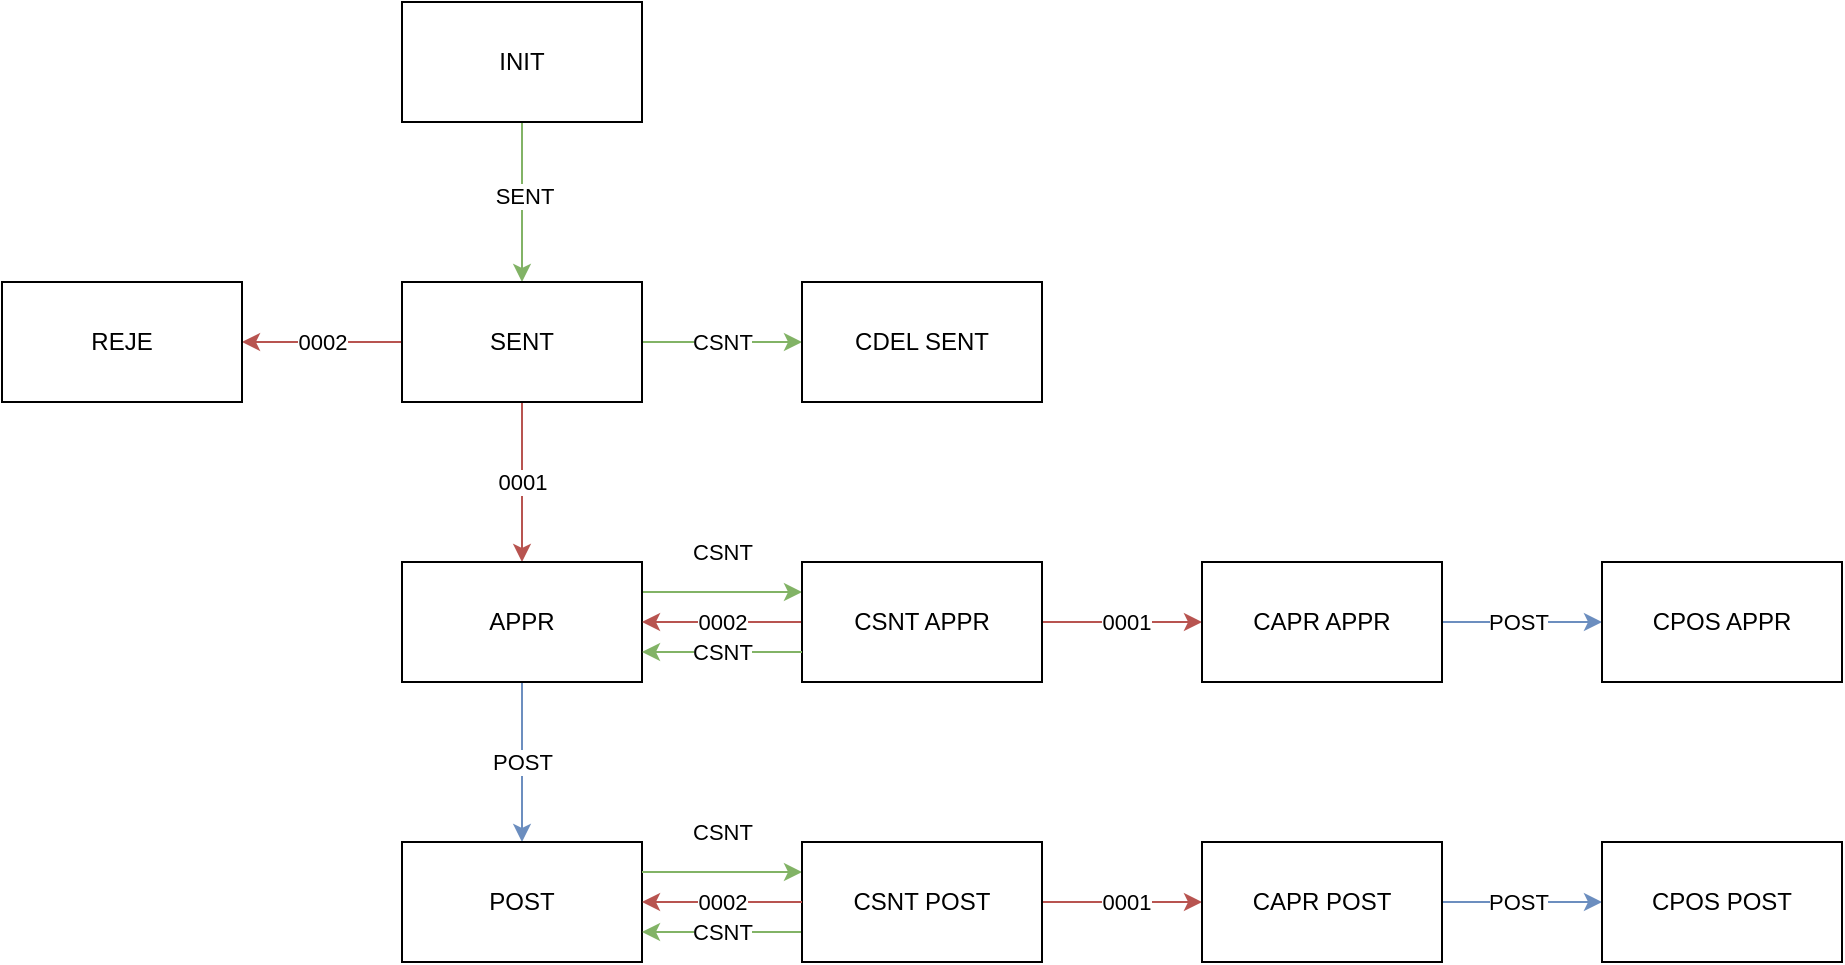 <mxfile version="22.1.3" type="github">
  <diagram name="Strona-1" id="chXkMR1agN1TmntSEI0J">
    <mxGraphModel dx="1195" dy="625" grid="1" gridSize="10" guides="1" tooltips="1" connect="1" arrows="1" fold="1" page="1" pageScale="1" pageWidth="827" pageHeight="1169" math="0" shadow="0">
      <root>
        <mxCell id="0" />
        <mxCell id="1" parent="0" />
        <mxCell id="xTvvYgc8825X2X3HGFkp-15" value="" style="edgeStyle=orthogonalEdgeStyle;rounded=0;orthogonalLoop=1;jettySize=auto;html=1;fillColor=#d5e8d4;strokeColor=#82b366;" parent="1" source="xTvvYgc8825X2X3HGFkp-17" target="xTvvYgc8825X2X3HGFkp-20" edge="1">
          <mxGeometry relative="1" as="geometry" />
        </mxCell>
        <mxCell id="xTvvYgc8825X2X3HGFkp-16" value="SENT" style="edgeLabel;html=1;align=center;verticalAlign=middle;resizable=0;points=[];" parent="xTvvYgc8825X2X3HGFkp-15" vertex="1" connectable="0">
          <mxGeometry x="-0.075" y="1" relative="1" as="geometry">
            <mxPoint as="offset" />
          </mxGeometry>
        </mxCell>
        <mxCell id="xTvvYgc8825X2X3HGFkp-17" value="INIT" style="rounded=0;whiteSpace=wrap;html=1;" parent="1" vertex="1">
          <mxGeometry x="200" y="140" width="120" height="60" as="geometry" />
        </mxCell>
        <mxCell id="xTvvYgc8825X2X3HGFkp-18" value="CSNT" style="edgeStyle=orthogonalEdgeStyle;rounded=0;orthogonalLoop=1;jettySize=auto;html=1;fillColor=#d5e8d4;strokeColor=#82b366;" parent="1" source="xTvvYgc8825X2X3HGFkp-20" target="xTvvYgc8825X2X3HGFkp-21" edge="1">
          <mxGeometry relative="1" as="geometry" />
        </mxCell>
        <mxCell id="xTvvYgc8825X2X3HGFkp-19" value="0001" style="edgeStyle=orthogonalEdgeStyle;rounded=0;orthogonalLoop=1;jettySize=auto;html=1;fillColor=#f8cecc;strokeColor=#b85450;" parent="1" source="xTvvYgc8825X2X3HGFkp-20" target="xTvvYgc8825X2X3HGFkp-23" edge="1">
          <mxGeometry relative="1" as="geometry" />
        </mxCell>
        <mxCell id="xTvvYgc8825X2X3HGFkp-50" value="0002" style="edgeStyle=orthogonalEdgeStyle;rounded=0;orthogonalLoop=1;jettySize=auto;html=1;fillColor=#f8cecc;strokeColor=#b85450;" parent="1" source="xTvvYgc8825X2X3HGFkp-20" target="xTvvYgc8825X2X3HGFkp-49" edge="1">
          <mxGeometry relative="1" as="geometry" />
        </mxCell>
        <mxCell id="xTvvYgc8825X2X3HGFkp-20" value="SENT" style="rounded=0;whiteSpace=wrap;html=1;" parent="1" vertex="1">
          <mxGeometry x="200" y="280" width="120" height="60" as="geometry" />
        </mxCell>
        <mxCell id="xTvvYgc8825X2X3HGFkp-21" value="CDEL SENT" style="rounded=0;whiteSpace=wrap;html=1;" parent="1" vertex="1">
          <mxGeometry x="400" y="280" width="120" height="60" as="geometry" />
        </mxCell>
        <mxCell id="xTvvYgc8825X2X3HGFkp-22" value="CSNT" style="edgeStyle=orthogonalEdgeStyle;rounded=0;orthogonalLoop=1;jettySize=auto;html=1;entryX=0;entryY=0.25;entryDx=0;entryDy=0;exitX=1;exitY=0.25;exitDx=0;exitDy=0;fillColor=#d5e8d4;strokeColor=#82b366;" parent="1" source="xTvvYgc8825X2X3HGFkp-23" target="xTvvYgc8825X2X3HGFkp-24" edge="1">
          <mxGeometry y="20" relative="1" as="geometry">
            <mxPoint as="offset" />
          </mxGeometry>
        </mxCell>
        <mxCell id="xTvvYgc8825X2X3HGFkp-32" value="POST" style="edgeStyle=orthogonalEdgeStyle;rounded=0;orthogonalLoop=1;jettySize=auto;html=1;fillColor=#dae8fc;strokeColor=#6c8ebf;" parent="1" source="xTvvYgc8825X2X3HGFkp-23" target="xTvvYgc8825X2X3HGFkp-31" edge="1">
          <mxGeometry relative="1" as="geometry" />
        </mxCell>
        <mxCell id="xTvvYgc8825X2X3HGFkp-23" value="APPR" style="rounded=0;whiteSpace=wrap;html=1;" parent="1" vertex="1">
          <mxGeometry x="200" y="420" width="120" height="60" as="geometry" />
        </mxCell>
        <mxCell id="xTvvYgc8825X2X3HGFkp-28" value="" style="edgeStyle=orthogonalEdgeStyle;rounded=0;orthogonalLoop=1;jettySize=auto;html=1;fillColor=#f8cecc;strokeColor=#b85450;" parent="1" source="xTvvYgc8825X2X3HGFkp-24" target="xTvvYgc8825X2X3HGFkp-27" edge="1">
          <mxGeometry relative="1" as="geometry" />
        </mxCell>
        <mxCell id="xTvvYgc8825X2X3HGFkp-29" value="0001" style="edgeLabel;html=1;align=center;verticalAlign=middle;resizable=0;points=[];" parent="xTvvYgc8825X2X3HGFkp-28" vertex="1" connectable="0">
          <mxGeometry x="0.05" relative="1" as="geometry">
            <mxPoint as="offset" />
          </mxGeometry>
        </mxCell>
        <mxCell id="xTvvYgc8825X2X3HGFkp-30" value="0002" style="edgeStyle=orthogonalEdgeStyle;rounded=0;orthogonalLoop=1;jettySize=auto;html=1;exitX=0;exitY=0.5;exitDx=0;exitDy=0;entryX=1;entryY=0.5;entryDx=0;entryDy=0;fillColor=#f8cecc;strokeColor=#b85450;" parent="1" source="xTvvYgc8825X2X3HGFkp-24" target="xTvvYgc8825X2X3HGFkp-23" edge="1">
          <mxGeometry relative="1" as="geometry" />
        </mxCell>
        <mxCell id="xTvvYgc8825X2X3HGFkp-24" value="CSNT APPR" style="rounded=0;whiteSpace=wrap;html=1;" parent="1" vertex="1">
          <mxGeometry x="400" y="420" width="120" height="60" as="geometry" />
        </mxCell>
        <mxCell id="xTvvYgc8825X2X3HGFkp-34" value="" style="edgeStyle=orthogonalEdgeStyle;rounded=0;orthogonalLoop=1;jettySize=auto;html=1;fillColor=#dae8fc;strokeColor=#6c8ebf;" parent="1" source="xTvvYgc8825X2X3HGFkp-27" target="xTvvYgc8825X2X3HGFkp-33" edge="1">
          <mxGeometry relative="1" as="geometry" />
        </mxCell>
        <mxCell id="xTvvYgc8825X2X3HGFkp-35" value="POST" style="edgeLabel;html=1;align=center;verticalAlign=middle;resizable=0;points=[];" parent="xTvvYgc8825X2X3HGFkp-34" vertex="1" connectable="0">
          <mxGeometry x="-0.05" relative="1" as="geometry">
            <mxPoint as="offset" />
          </mxGeometry>
        </mxCell>
        <mxCell id="xTvvYgc8825X2X3HGFkp-27" value="CAPR APPR" style="rounded=0;whiteSpace=wrap;html=1;" parent="1" vertex="1">
          <mxGeometry x="600" y="420" width="120" height="60" as="geometry" />
        </mxCell>
        <mxCell id="xTvvYgc8825X2X3HGFkp-31" value="POST" style="rounded=0;whiteSpace=wrap;html=1;" parent="1" vertex="1">
          <mxGeometry x="200" y="560" width="120" height="60" as="geometry" />
        </mxCell>
        <mxCell id="xTvvYgc8825X2X3HGFkp-33" value="CPOS APPR" style="rounded=0;whiteSpace=wrap;html=1;" parent="1" vertex="1">
          <mxGeometry x="800" y="420" width="120" height="60" as="geometry" />
        </mxCell>
        <mxCell id="xTvvYgc8825X2X3HGFkp-38" value="CSNT" style="edgeStyle=orthogonalEdgeStyle;rounded=0;orthogonalLoop=1;jettySize=auto;html=1;entryX=0;entryY=0.25;entryDx=0;entryDy=0;exitX=1;exitY=0.25;exitDx=0;exitDy=0;fillColor=#d5e8d4;strokeColor=#82b366;" parent="1" source="xTvvYgc8825X2X3HGFkp-31" target="xTvvYgc8825X2X3HGFkp-42" edge="1">
          <mxGeometry y="20" relative="1" as="geometry">
            <mxPoint x="320" y="575" as="sourcePoint" />
            <mxPoint as="offset" />
          </mxGeometry>
        </mxCell>
        <mxCell id="xTvvYgc8825X2X3HGFkp-39" value="" style="edgeStyle=orthogonalEdgeStyle;rounded=0;orthogonalLoop=1;jettySize=auto;html=1;fillColor=#f8cecc;strokeColor=#b85450;" parent="1" source="xTvvYgc8825X2X3HGFkp-42" target="xTvvYgc8825X2X3HGFkp-45" edge="1">
          <mxGeometry relative="1" as="geometry" />
        </mxCell>
        <mxCell id="xTvvYgc8825X2X3HGFkp-40" value="0001" style="edgeLabel;html=1;align=center;verticalAlign=middle;resizable=0;points=[];" parent="xTvvYgc8825X2X3HGFkp-39" vertex="1" connectable="0">
          <mxGeometry x="0.05" relative="1" as="geometry">
            <mxPoint as="offset" />
          </mxGeometry>
        </mxCell>
        <mxCell id="xTvvYgc8825X2X3HGFkp-41" value="CSNT" style="edgeStyle=orthogonalEdgeStyle;rounded=0;orthogonalLoop=1;jettySize=auto;html=1;exitX=0;exitY=0.75;exitDx=0;exitDy=0;entryX=1;entryY=0.75;entryDx=0;entryDy=0;fillColor=#d5e8d4;strokeColor=#82b366;" parent="1" source="xTvvYgc8825X2X3HGFkp-42" target="xTvvYgc8825X2X3HGFkp-31" edge="1">
          <mxGeometry relative="1" as="geometry">
            <mxPoint x="320" y="605" as="targetPoint" />
          </mxGeometry>
        </mxCell>
        <mxCell id="xTvvYgc8825X2X3HGFkp-42" value="CSNT POST" style="rounded=0;whiteSpace=wrap;html=1;" parent="1" vertex="1">
          <mxGeometry x="400" y="560" width="120" height="60" as="geometry" />
        </mxCell>
        <mxCell id="xTvvYgc8825X2X3HGFkp-43" value="" style="edgeStyle=orthogonalEdgeStyle;rounded=0;orthogonalLoop=1;jettySize=auto;html=1;fillColor=#dae8fc;strokeColor=#6c8ebf;" parent="1" source="xTvvYgc8825X2X3HGFkp-45" target="xTvvYgc8825X2X3HGFkp-46" edge="1">
          <mxGeometry relative="1" as="geometry" />
        </mxCell>
        <mxCell id="xTvvYgc8825X2X3HGFkp-44" value="POST" style="edgeLabel;html=1;align=center;verticalAlign=middle;resizable=0;points=[];" parent="xTvvYgc8825X2X3HGFkp-43" vertex="1" connectable="0">
          <mxGeometry x="-0.05" relative="1" as="geometry">
            <mxPoint as="offset" />
          </mxGeometry>
        </mxCell>
        <mxCell id="xTvvYgc8825X2X3HGFkp-45" value="CAPR POST" style="rounded=0;whiteSpace=wrap;html=1;" parent="1" vertex="1">
          <mxGeometry x="600" y="560" width="120" height="60" as="geometry" />
        </mxCell>
        <mxCell id="xTvvYgc8825X2X3HGFkp-46" value="CPOS POST" style="rounded=0;whiteSpace=wrap;html=1;" parent="1" vertex="1">
          <mxGeometry x="800" y="560" width="120" height="60" as="geometry" />
        </mxCell>
        <mxCell id="xTvvYgc8825X2X3HGFkp-47" value="CSNT" style="edgeStyle=orthogonalEdgeStyle;rounded=0;orthogonalLoop=1;jettySize=auto;html=1;exitX=0;exitY=0.75;exitDx=0;exitDy=0;entryX=1;entryY=0.75;entryDx=0;entryDy=0;fillColor=#d5e8d4;strokeColor=#82b366;" parent="1" source="xTvvYgc8825X2X3HGFkp-24" target="xTvvYgc8825X2X3HGFkp-23" edge="1">
          <mxGeometry relative="1" as="geometry">
            <mxPoint x="410" y="460" as="sourcePoint" />
            <mxPoint x="330" y="460" as="targetPoint" />
          </mxGeometry>
        </mxCell>
        <mxCell id="xTvvYgc8825X2X3HGFkp-48" value="0002" style="edgeStyle=orthogonalEdgeStyle;rounded=0;orthogonalLoop=1;jettySize=auto;html=1;exitX=0;exitY=0.5;exitDx=0;exitDy=0;entryX=1;entryY=0.5;entryDx=0;entryDy=0;fillColor=#f8cecc;strokeColor=#b85450;" parent="1" source="xTvvYgc8825X2X3HGFkp-42" target="xTvvYgc8825X2X3HGFkp-31" edge="1">
          <mxGeometry relative="1" as="geometry">
            <mxPoint x="330" y="615" as="targetPoint" />
            <mxPoint x="410" y="615" as="sourcePoint" />
          </mxGeometry>
        </mxCell>
        <mxCell id="xTvvYgc8825X2X3HGFkp-49" value="REJE" style="rounded=0;whiteSpace=wrap;html=1;" parent="1" vertex="1">
          <mxGeometry y="280" width="120" height="60" as="geometry" />
        </mxCell>
      </root>
    </mxGraphModel>
  </diagram>
</mxfile>
